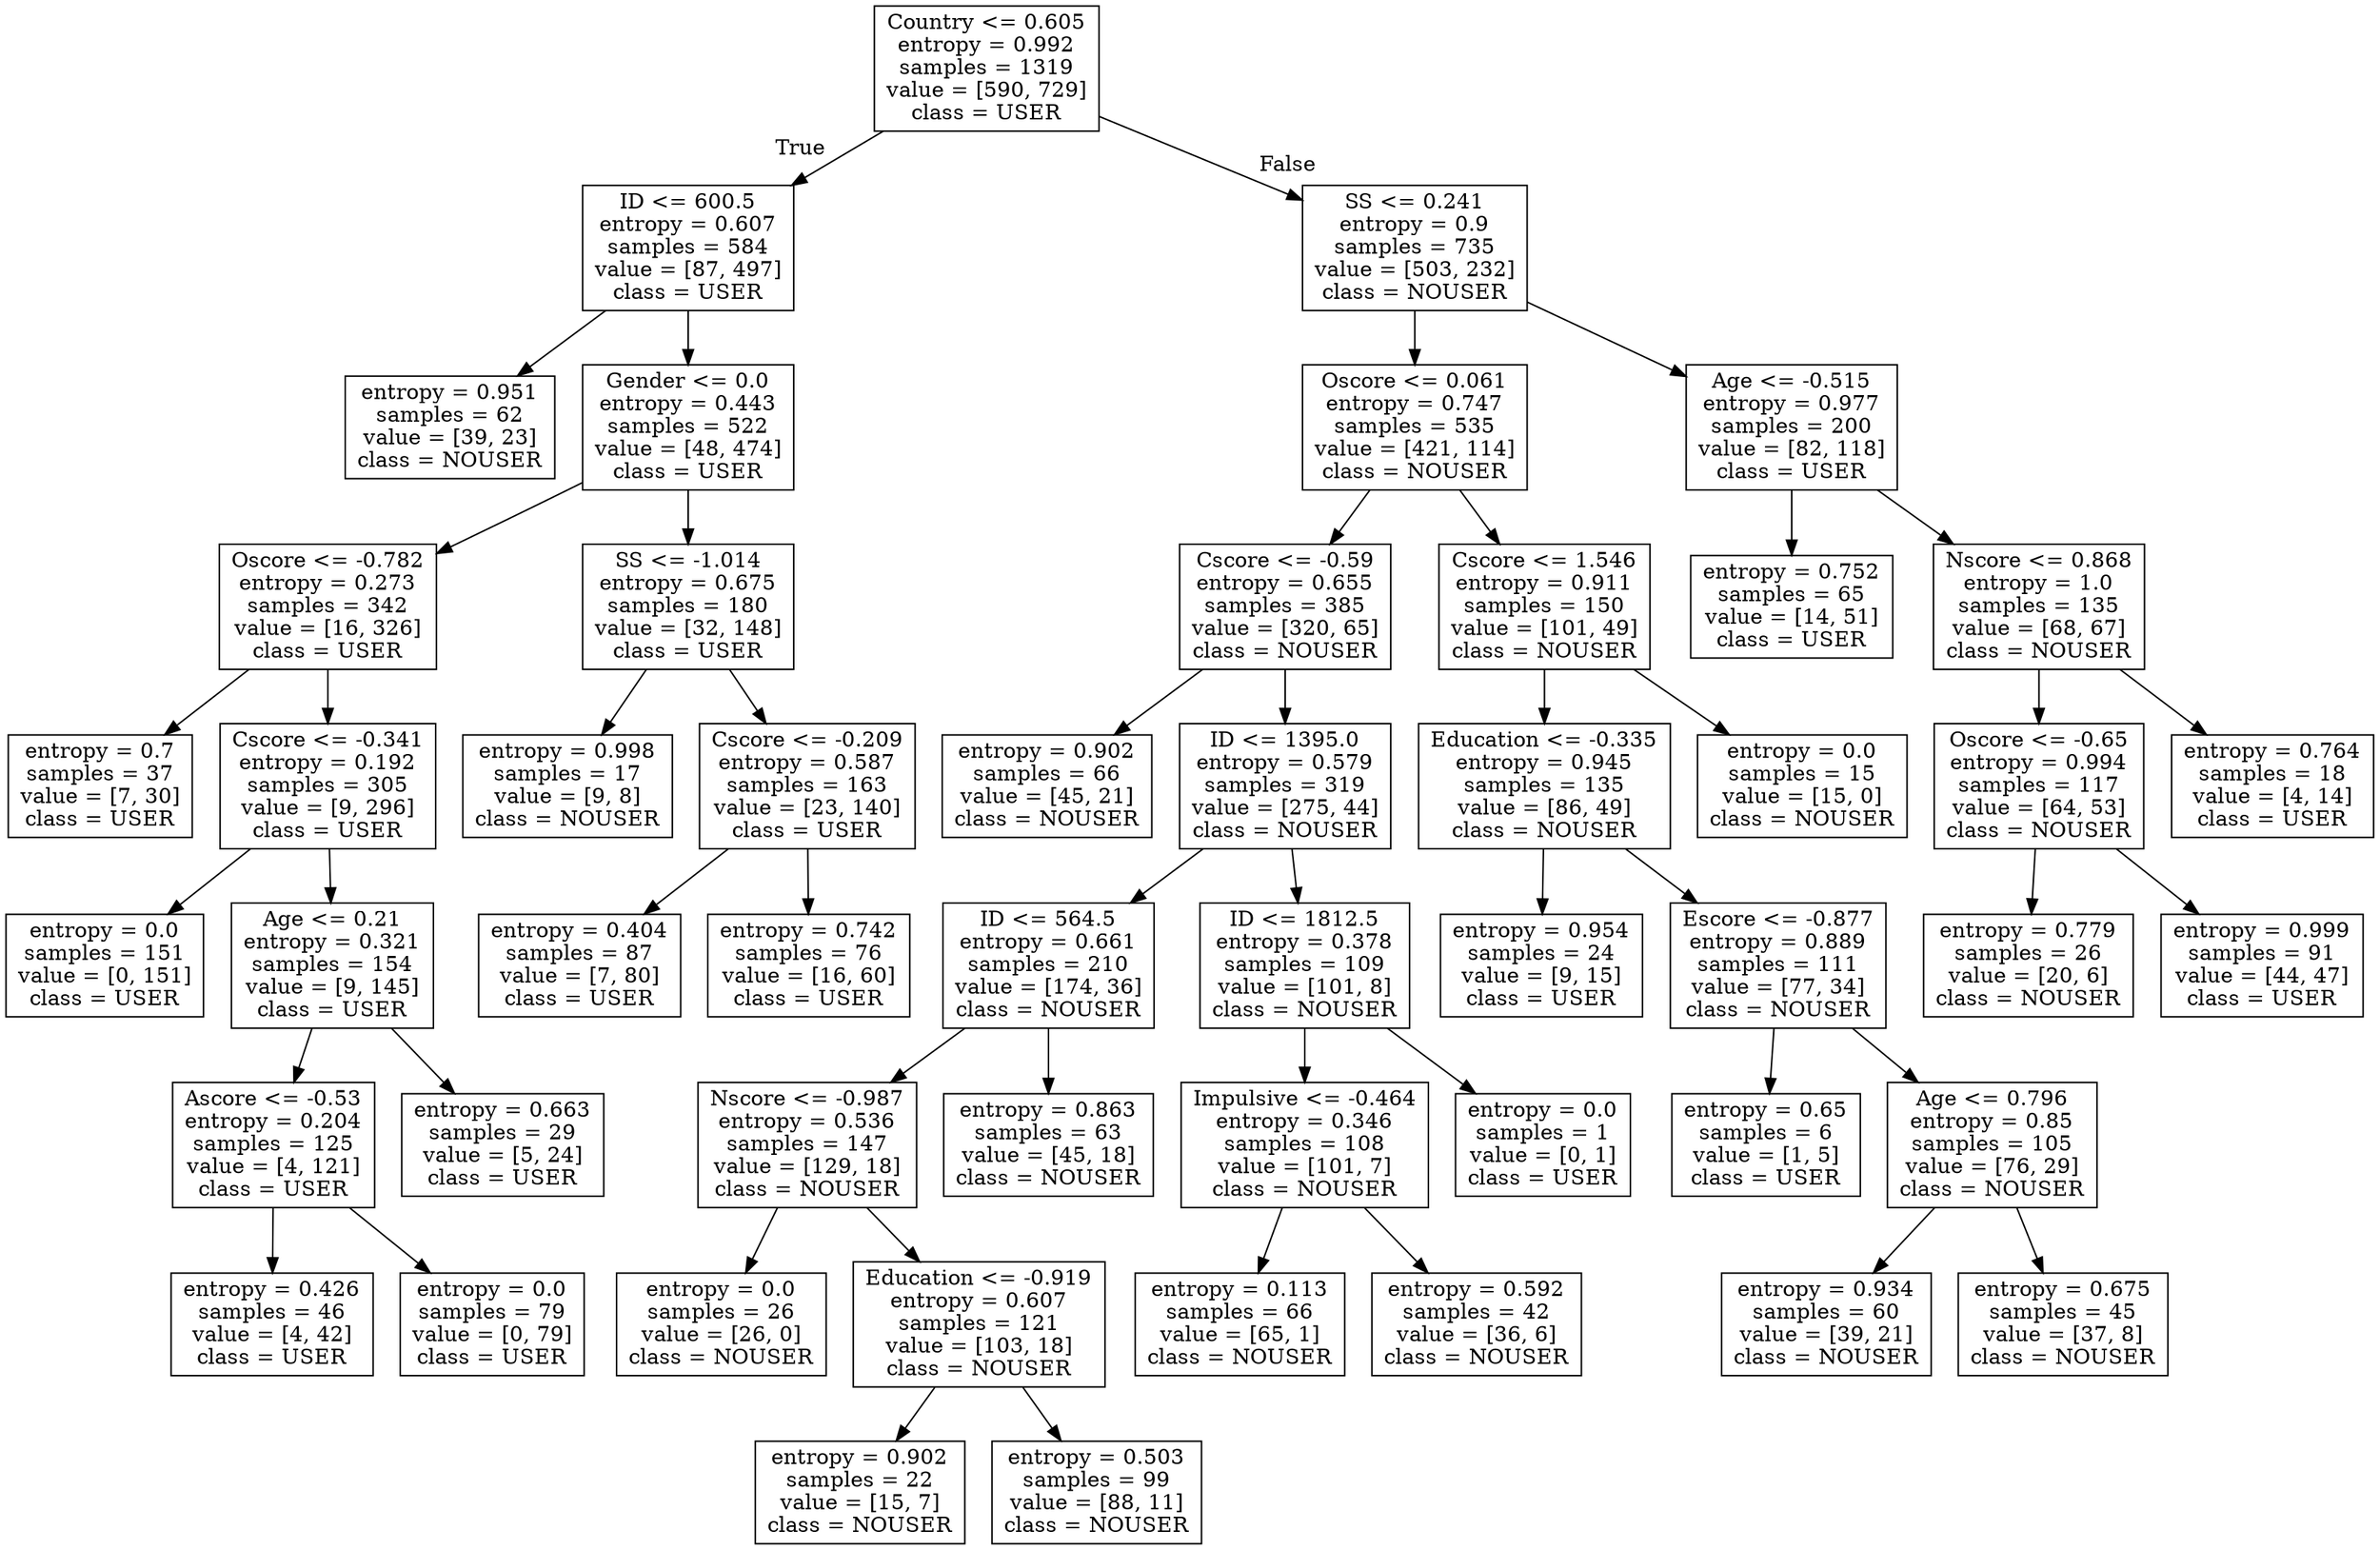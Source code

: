 digraph Tree {
node [shape=box] ;
0 [label="Country <= 0.605\nentropy = 0.992\nsamples = 1319\nvalue = [590, 729]\nclass = USER"] ;
1 [label="ID <= 600.5\nentropy = 0.607\nsamples = 584\nvalue = [87, 497]\nclass = USER"] ;
0 -> 1 [labeldistance=2.5, labelangle=45, headlabel="True"] ;
2 [label="entropy = 0.951\nsamples = 62\nvalue = [39, 23]\nclass = NOUSER"] ;
1 -> 2 ;
3 [label="Gender <= 0.0\nentropy = 0.443\nsamples = 522\nvalue = [48, 474]\nclass = USER"] ;
1 -> 3 ;
4 [label="Oscore <= -0.782\nentropy = 0.273\nsamples = 342\nvalue = [16, 326]\nclass = USER"] ;
3 -> 4 ;
5 [label="entropy = 0.7\nsamples = 37\nvalue = [7, 30]\nclass = USER"] ;
4 -> 5 ;
6 [label="Cscore <= -0.341\nentropy = 0.192\nsamples = 305\nvalue = [9, 296]\nclass = USER"] ;
4 -> 6 ;
7 [label="entropy = 0.0\nsamples = 151\nvalue = [0, 151]\nclass = USER"] ;
6 -> 7 ;
8 [label="Age <= 0.21\nentropy = 0.321\nsamples = 154\nvalue = [9, 145]\nclass = USER"] ;
6 -> 8 ;
9 [label="Ascore <= -0.53\nentropy = 0.204\nsamples = 125\nvalue = [4, 121]\nclass = USER"] ;
8 -> 9 ;
10 [label="entropy = 0.426\nsamples = 46\nvalue = [4, 42]\nclass = USER"] ;
9 -> 10 ;
11 [label="entropy = 0.0\nsamples = 79\nvalue = [0, 79]\nclass = USER"] ;
9 -> 11 ;
12 [label="entropy = 0.663\nsamples = 29\nvalue = [5, 24]\nclass = USER"] ;
8 -> 12 ;
13 [label="SS <= -1.014\nentropy = 0.675\nsamples = 180\nvalue = [32, 148]\nclass = USER"] ;
3 -> 13 ;
14 [label="entropy = 0.998\nsamples = 17\nvalue = [9, 8]\nclass = NOUSER"] ;
13 -> 14 ;
15 [label="Cscore <= -0.209\nentropy = 0.587\nsamples = 163\nvalue = [23, 140]\nclass = USER"] ;
13 -> 15 ;
16 [label="entropy = 0.404\nsamples = 87\nvalue = [7, 80]\nclass = USER"] ;
15 -> 16 ;
17 [label="entropy = 0.742\nsamples = 76\nvalue = [16, 60]\nclass = USER"] ;
15 -> 17 ;
18 [label="SS <= 0.241\nentropy = 0.9\nsamples = 735\nvalue = [503, 232]\nclass = NOUSER"] ;
0 -> 18 [labeldistance=2.5, labelangle=-45, headlabel="False"] ;
19 [label="Oscore <= 0.061\nentropy = 0.747\nsamples = 535\nvalue = [421, 114]\nclass = NOUSER"] ;
18 -> 19 ;
20 [label="Cscore <= -0.59\nentropy = 0.655\nsamples = 385\nvalue = [320, 65]\nclass = NOUSER"] ;
19 -> 20 ;
21 [label="entropy = 0.902\nsamples = 66\nvalue = [45, 21]\nclass = NOUSER"] ;
20 -> 21 ;
22 [label="ID <= 1395.0\nentropy = 0.579\nsamples = 319\nvalue = [275, 44]\nclass = NOUSER"] ;
20 -> 22 ;
23 [label="ID <= 564.5\nentropy = 0.661\nsamples = 210\nvalue = [174, 36]\nclass = NOUSER"] ;
22 -> 23 ;
24 [label="Nscore <= -0.987\nentropy = 0.536\nsamples = 147\nvalue = [129, 18]\nclass = NOUSER"] ;
23 -> 24 ;
25 [label="entropy = 0.0\nsamples = 26\nvalue = [26, 0]\nclass = NOUSER"] ;
24 -> 25 ;
26 [label="Education <= -0.919\nentropy = 0.607\nsamples = 121\nvalue = [103, 18]\nclass = NOUSER"] ;
24 -> 26 ;
27 [label="entropy = 0.902\nsamples = 22\nvalue = [15, 7]\nclass = NOUSER"] ;
26 -> 27 ;
28 [label="entropy = 0.503\nsamples = 99\nvalue = [88, 11]\nclass = NOUSER"] ;
26 -> 28 ;
29 [label="entropy = 0.863\nsamples = 63\nvalue = [45, 18]\nclass = NOUSER"] ;
23 -> 29 ;
30 [label="ID <= 1812.5\nentropy = 0.378\nsamples = 109\nvalue = [101, 8]\nclass = NOUSER"] ;
22 -> 30 ;
31 [label="Impulsive <= -0.464\nentropy = 0.346\nsamples = 108\nvalue = [101, 7]\nclass = NOUSER"] ;
30 -> 31 ;
32 [label="entropy = 0.113\nsamples = 66\nvalue = [65, 1]\nclass = NOUSER"] ;
31 -> 32 ;
33 [label="entropy = 0.592\nsamples = 42\nvalue = [36, 6]\nclass = NOUSER"] ;
31 -> 33 ;
34 [label="entropy = 0.0\nsamples = 1\nvalue = [0, 1]\nclass = USER"] ;
30 -> 34 ;
35 [label="Cscore <= 1.546\nentropy = 0.911\nsamples = 150\nvalue = [101, 49]\nclass = NOUSER"] ;
19 -> 35 ;
36 [label="Education <= -0.335\nentropy = 0.945\nsamples = 135\nvalue = [86, 49]\nclass = NOUSER"] ;
35 -> 36 ;
37 [label="entropy = 0.954\nsamples = 24\nvalue = [9, 15]\nclass = USER"] ;
36 -> 37 ;
38 [label="Escore <= -0.877\nentropy = 0.889\nsamples = 111\nvalue = [77, 34]\nclass = NOUSER"] ;
36 -> 38 ;
39 [label="entropy = 0.65\nsamples = 6\nvalue = [1, 5]\nclass = USER"] ;
38 -> 39 ;
40 [label="Age <= 0.796\nentropy = 0.85\nsamples = 105\nvalue = [76, 29]\nclass = NOUSER"] ;
38 -> 40 ;
41 [label="entropy = 0.934\nsamples = 60\nvalue = [39, 21]\nclass = NOUSER"] ;
40 -> 41 ;
42 [label="entropy = 0.675\nsamples = 45\nvalue = [37, 8]\nclass = NOUSER"] ;
40 -> 42 ;
43 [label="entropy = 0.0\nsamples = 15\nvalue = [15, 0]\nclass = NOUSER"] ;
35 -> 43 ;
44 [label="Age <= -0.515\nentropy = 0.977\nsamples = 200\nvalue = [82, 118]\nclass = USER"] ;
18 -> 44 ;
45 [label="entropy = 0.752\nsamples = 65\nvalue = [14, 51]\nclass = USER"] ;
44 -> 45 ;
46 [label="Nscore <= 0.868\nentropy = 1.0\nsamples = 135\nvalue = [68, 67]\nclass = NOUSER"] ;
44 -> 46 ;
47 [label="Oscore <= -0.65\nentropy = 0.994\nsamples = 117\nvalue = [64, 53]\nclass = NOUSER"] ;
46 -> 47 ;
48 [label="entropy = 0.779\nsamples = 26\nvalue = [20, 6]\nclass = NOUSER"] ;
47 -> 48 ;
49 [label="entropy = 0.999\nsamples = 91\nvalue = [44, 47]\nclass = USER"] ;
47 -> 49 ;
50 [label="entropy = 0.764\nsamples = 18\nvalue = [4, 14]\nclass = USER"] ;
46 -> 50 ;
}